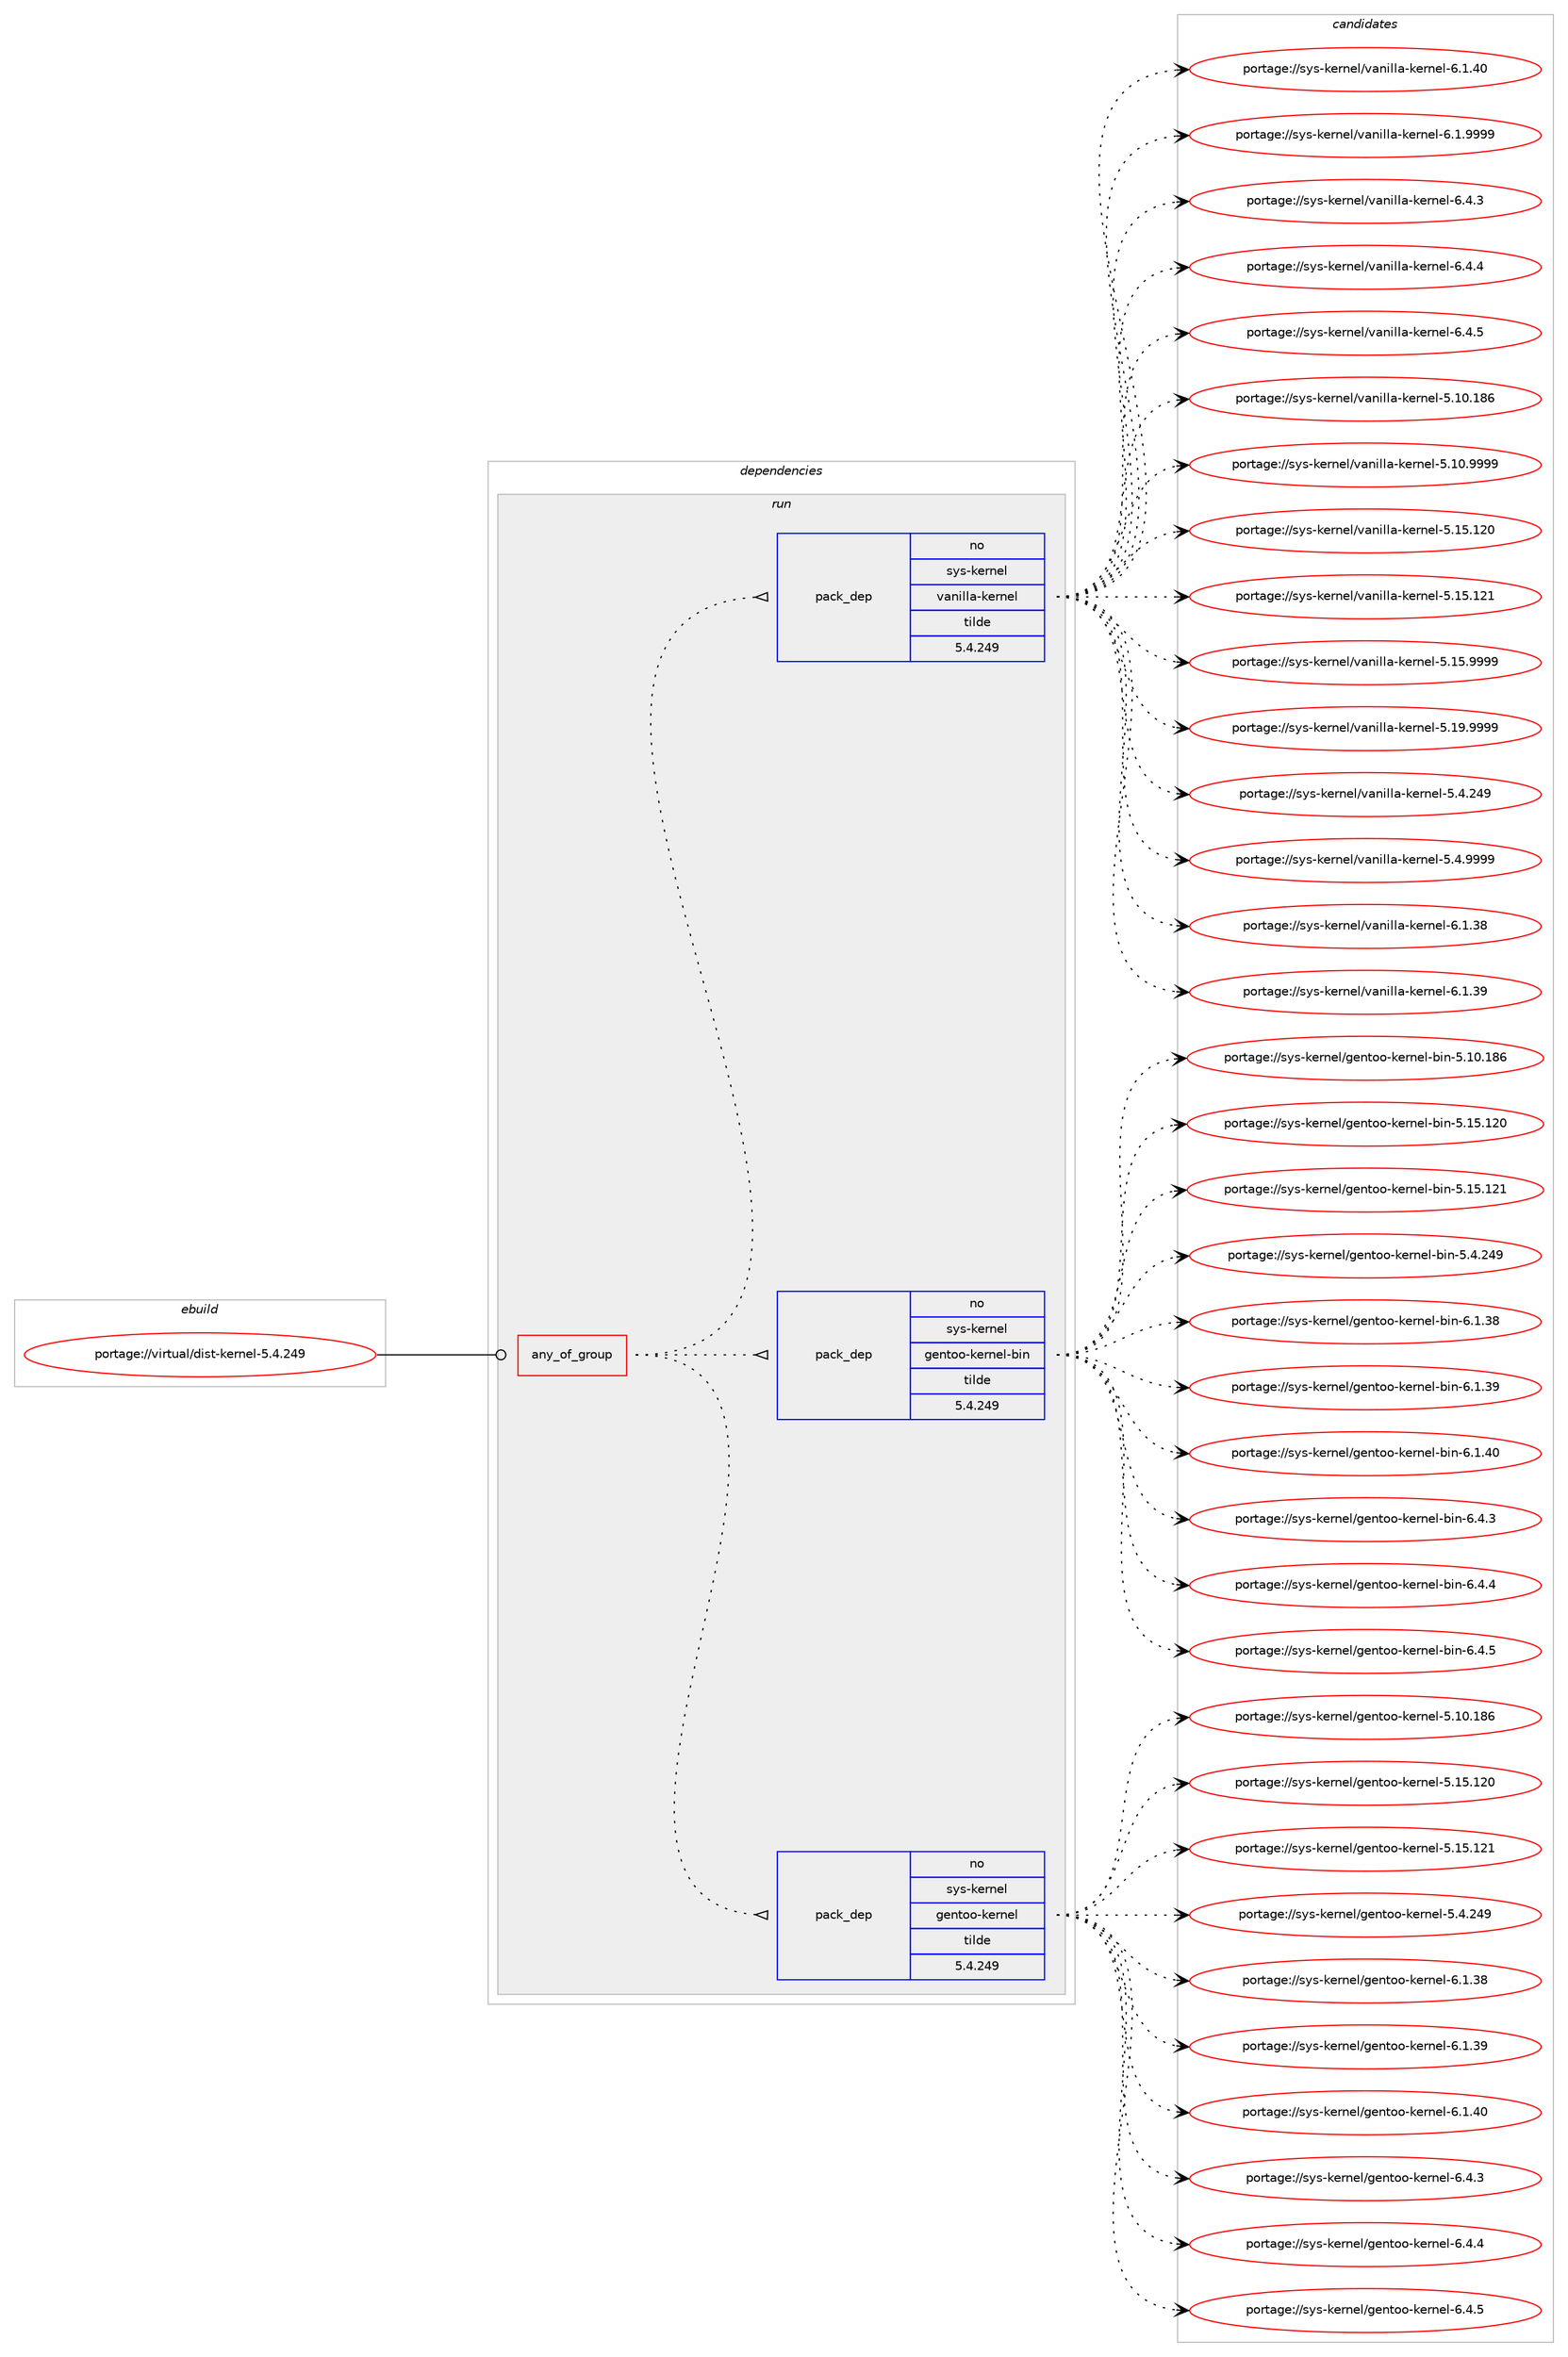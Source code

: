 digraph prolog {

# *************
# Graph options
# *************

newrank=true;
concentrate=true;
compound=true;
graph [rankdir=LR,fontname=Helvetica,fontsize=10,ranksep=1.5];#, ranksep=2.5, nodesep=0.2];
edge  [arrowhead=vee];
node  [fontname=Helvetica,fontsize=10];

# **********
# The ebuild
# **********

subgraph cluster_leftcol {
color=gray;
rank=same;
label=<<i>ebuild</i>>;
id [label="portage://virtual/dist-kernel-5.4.249", color=red, width=4, href="../virtual/dist-kernel-5.4.249.svg"];
}

# ****************
# The dependencies
# ****************

subgraph cluster_midcol {
color=gray;
label=<<i>dependencies</i>>;
subgraph cluster_compile {
fillcolor="#eeeeee";
style=filled;
label=<<i>compile</i>>;
}
subgraph cluster_compileandrun {
fillcolor="#eeeeee";
style=filled;
label=<<i>compile and run</i>>;
}
subgraph cluster_run {
fillcolor="#eeeeee";
style=filled;
label=<<i>run</i>>;
subgraph any10 {
dependency236 [label=<<TABLE BORDER="0" CELLBORDER="1" CELLSPACING="0" CELLPADDING="4"><TR><TD CELLPADDING="10">any_of_group</TD></TR></TABLE>>, shape=none, color=red];subgraph pack141 {
dependency237 [label=<<TABLE BORDER="0" CELLBORDER="1" CELLSPACING="0" CELLPADDING="4" WIDTH="220"><TR><TD ROWSPAN="6" CELLPADDING="30">pack_dep</TD></TR><TR><TD WIDTH="110">no</TD></TR><TR><TD>sys-kernel</TD></TR><TR><TD>gentoo-kernel</TD></TR><TR><TD>tilde</TD></TR><TR><TD>5.4.249</TD></TR></TABLE>>, shape=none, color=blue];
}
dependency236:e -> dependency237:w [weight=20,style="dotted",arrowhead="oinv"];
subgraph pack142 {
dependency238 [label=<<TABLE BORDER="0" CELLBORDER="1" CELLSPACING="0" CELLPADDING="4" WIDTH="220"><TR><TD ROWSPAN="6" CELLPADDING="30">pack_dep</TD></TR><TR><TD WIDTH="110">no</TD></TR><TR><TD>sys-kernel</TD></TR><TR><TD>gentoo-kernel-bin</TD></TR><TR><TD>tilde</TD></TR><TR><TD>5.4.249</TD></TR></TABLE>>, shape=none, color=blue];
}
dependency236:e -> dependency238:w [weight=20,style="dotted",arrowhead="oinv"];
subgraph pack143 {
dependency239 [label=<<TABLE BORDER="0" CELLBORDER="1" CELLSPACING="0" CELLPADDING="4" WIDTH="220"><TR><TD ROWSPAN="6" CELLPADDING="30">pack_dep</TD></TR><TR><TD WIDTH="110">no</TD></TR><TR><TD>sys-kernel</TD></TR><TR><TD>vanilla-kernel</TD></TR><TR><TD>tilde</TD></TR><TR><TD>5.4.249</TD></TR></TABLE>>, shape=none, color=blue];
}
dependency236:e -> dependency239:w [weight=20,style="dotted",arrowhead="oinv"];
}
id:e -> dependency236:w [weight=20,style="solid",arrowhead="odot"];
}
}

# **************
# The candidates
# **************

subgraph cluster_choices {
rank=same;
color=gray;
label=<<i>candidates</i>>;

subgraph choice141 {
color=black;
nodesep=1;
choice115121115451071011141101011084710310111011611111145107101114110101108455346494846495654 [label="portage://sys-kernel/gentoo-kernel-5.10.186", color=red, width=4,href="../sys-kernel/gentoo-kernel-5.10.186.svg"];
choice115121115451071011141101011084710310111011611111145107101114110101108455346495346495048 [label="portage://sys-kernel/gentoo-kernel-5.15.120", color=red, width=4,href="../sys-kernel/gentoo-kernel-5.15.120.svg"];
choice115121115451071011141101011084710310111011611111145107101114110101108455346495346495049 [label="portage://sys-kernel/gentoo-kernel-5.15.121", color=red, width=4,href="../sys-kernel/gentoo-kernel-5.15.121.svg"];
choice1151211154510710111411010110847103101110116111111451071011141101011084553465246505257 [label="portage://sys-kernel/gentoo-kernel-5.4.249", color=red, width=4,href="../sys-kernel/gentoo-kernel-5.4.249.svg"];
choice11512111545107101114110101108471031011101161111114510710111411010110845544649465156 [label="portage://sys-kernel/gentoo-kernel-6.1.38", color=red, width=4,href="../sys-kernel/gentoo-kernel-6.1.38.svg"];
choice11512111545107101114110101108471031011101161111114510710111411010110845544649465157 [label="portage://sys-kernel/gentoo-kernel-6.1.39", color=red, width=4,href="../sys-kernel/gentoo-kernel-6.1.39.svg"];
choice11512111545107101114110101108471031011101161111114510710111411010110845544649465248 [label="portage://sys-kernel/gentoo-kernel-6.1.40", color=red, width=4,href="../sys-kernel/gentoo-kernel-6.1.40.svg"];
choice115121115451071011141101011084710310111011611111145107101114110101108455446524651 [label="portage://sys-kernel/gentoo-kernel-6.4.3", color=red, width=4,href="../sys-kernel/gentoo-kernel-6.4.3.svg"];
choice115121115451071011141101011084710310111011611111145107101114110101108455446524652 [label="portage://sys-kernel/gentoo-kernel-6.4.4", color=red, width=4,href="../sys-kernel/gentoo-kernel-6.4.4.svg"];
choice115121115451071011141101011084710310111011611111145107101114110101108455446524653 [label="portage://sys-kernel/gentoo-kernel-6.4.5", color=red, width=4,href="../sys-kernel/gentoo-kernel-6.4.5.svg"];
dependency237:e -> choice115121115451071011141101011084710310111011611111145107101114110101108455346494846495654:w [style=dotted,weight="100"];
dependency237:e -> choice115121115451071011141101011084710310111011611111145107101114110101108455346495346495048:w [style=dotted,weight="100"];
dependency237:e -> choice115121115451071011141101011084710310111011611111145107101114110101108455346495346495049:w [style=dotted,weight="100"];
dependency237:e -> choice1151211154510710111411010110847103101110116111111451071011141101011084553465246505257:w [style=dotted,weight="100"];
dependency237:e -> choice11512111545107101114110101108471031011101161111114510710111411010110845544649465156:w [style=dotted,weight="100"];
dependency237:e -> choice11512111545107101114110101108471031011101161111114510710111411010110845544649465157:w [style=dotted,weight="100"];
dependency237:e -> choice11512111545107101114110101108471031011101161111114510710111411010110845544649465248:w [style=dotted,weight="100"];
dependency237:e -> choice115121115451071011141101011084710310111011611111145107101114110101108455446524651:w [style=dotted,weight="100"];
dependency237:e -> choice115121115451071011141101011084710310111011611111145107101114110101108455446524652:w [style=dotted,weight="100"];
dependency237:e -> choice115121115451071011141101011084710310111011611111145107101114110101108455446524653:w [style=dotted,weight="100"];
}
subgraph choice142 {
color=black;
nodesep=1;
choice1151211154510710111411010110847103101110116111111451071011141101011084598105110455346494846495654 [label="portage://sys-kernel/gentoo-kernel-bin-5.10.186", color=red, width=4,href="../sys-kernel/gentoo-kernel-bin-5.10.186.svg"];
choice1151211154510710111411010110847103101110116111111451071011141101011084598105110455346495346495048 [label="portage://sys-kernel/gentoo-kernel-bin-5.15.120", color=red, width=4,href="../sys-kernel/gentoo-kernel-bin-5.15.120.svg"];
choice1151211154510710111411010110847103101110116111111451071011141101011084598105110455346495346495049 [label="portage://sys-kernel/gentoo-kernel-bin-5.15.121", color=red, width=4,href="../sys-kernel/gentoo-kernel-bin-5.15.121.svg"];
choice11512111545107101114110101108471031011101161111114510710111411010110845981051104553465246505257 [label="portage://sys-kernel/gentoo-kernel-bin-5.4.249", color=red, width=4,href="../sys-kernel/gentoo-kernel-bin-5.4.249.svg"];
choice115121115451071011141101011084710310111011611111145107101114110101108459810511045544649465156 [label="portage://sys-kernel/gentoo-kernel-bin-6.1.38", color=red, width=4,href="../sys-kernel/gentoo-kernel-bin-6.1.38.svg"];
choice115121115451071011141101011084710310111011611111145107101114110101108459810511045544649465157 [label="portage://sys-kernel/gentoo-kernel-bin-6.1.39", color=red, width=4,href="../sys-kernel/gentoo-kernel-bin-6.1.39.svg"];
choice115121115451071011141101011084710310111011611111145107101114110101108459810511045544649465248 [label="portage://sys-kernel/gentoo-kernel-bin-6.1.40", color=red, width=4,href="../sys-kernel/gentoo-kernel-bin-6.1.40.svg"];
choice1151211154510710111411010110847103101110116111111451071011141101011084598105110455446524651 [label="portage://sys-kernel/gentoo-kernel-bin-6.4.3", color=red, width=4,href="../sys-kernel/gentoo-kernel-bin-6.4.3.svg"];
choice1151211154510710111411010110847103101110116111111451071011141101011084598105110455446524652 [label="portage://sys-kernel/gentoo-kernel-bin-6.4.4", color=red, width=4,href="../sys-kernel/gentoo-kernel-bin-6.4.4.svg"];
choice1151211154510710111411010110847103101110116111111451071011141101011084598105110455446524653 [label="portage://sys-kernel/gentoo-kernel-bin-6.4.5", color=red, width=4,href="../sys-kernel/gentoo-kernel-bin-6.4.5.svg"];
dependency238:e -> choice1151211154510710111411010110847103101110116111111451071011141101011084598105110455346494846495654:w [style=dotted,weight="100"];
dependency238:e -> choice1151211154510710111411010110847103101110116111111451071011141101011084598105110455346495346495048:w [style=dotted,weight="100"];
dependency238:e -> choice1151211154510710111411010110847103101110116111111451071011141101011084598105110455346495346495049:w [style=dotted,weight="100"];
dependency238:e -> choice11512111545107101114110101108471031011101161111114510710111411010110845981051104553465246505257:w [style=dotted,weight="100"];
dependency238:e -> choice115121115451071011141101011084710310111011611111145107101114110101108459810511045544649465156:w [style=dotted,weight="100"];
dependency238:e -> choice115121115451071011141101011084710310111011611111145107101114110101108459810511045544649465157:w [style=dotted,weight="100"];
dependency238:e -> choice115121115451071011141101011084710310111011611111145107101114110101108459810511045544649465248:w [style=dotted,weight="100"];
dependency238:e -> choice1151211154510710111411010110847103101110116111111451071011141101011084598105110455446524651:w [style=dotted,weight="100"];
dependency238:e -> choice1151211154510710111411010110847103101110116111111451071011141101011084598105110455446524652:w [style=dotted,weight="100"];
dependency238:e -> choice1151211154510710111411010110847103101110116111111451071011141101011084598105110455446524653:w [style=dotted,weight="100"];
}
subgraph choice143 {
color=black;
nodesep=1;
choice1151211154510710111411010110847118971101051081089745107101114110101108455346494846495654 [label="portage://sys-kernel/vanilla-kernel-5.10.186", color=red, width=4,href="../sys-kernel/vanilla-kernel-5.10.186.svg"];
choice115121115451071011141101011084711897110105108108974510710111411010110845534649484657575757 [label="portage://sys-kernel/vanilla-kernel-5.10.9999", color=red, width=4,href="../sys-kernel/vanilla-kernel-5.10.9999.svg"];
choice1151211154510710111411010110847118971101051081089745107101114110101108455346495346495048 [label="portage://sys-kernel/vanilla-kernel-5.15.120", color=red, width=4,href="../sys-kernel/vanilla-kernel-5.15.120.svg"];
choice1151211154510710111411010110847118971101051081089745107101114110101108455346495346495049 [label="portage://sys-kernel/vanilla-kernel-5.15.121", color=red, width=4,href="../sys-kernel/vanilla-kernel-5.15.121.svg"];
choice115121115451071011141101011084711897110105108108974510710111411010110845534649534657575757 [label="portage://sys-kernel/vanilla-kernel-5.15.9999", color=red, width=4,href="../sys-kernel/vanilla-kernel-5.15.9999.svg"];
choice115121115451071011141101011084711897110105108108974510710111411010110845534649574657575757 [label="portage://sys-kernel/vanilla-kernel-5.19.9999", color=red, width=4,href="../sys-kernel/vanilla-kernel-5.19.9999.svg"];
choice11512111545107101114110101108471189711010510810897451071011141101011084553465246505257 [label="portage://sys-kernel/vanilla-kernel-5.4.249", color=red, width=4,href="../sys-kernel/vanilla-kernel-5.4.249.svg"];
choice1151211154510710111411010110847118971101051081089745107101114110101108455346524657575757 [label="portage://sys-kernel/vanilla-kernel-5.4.9999", color=red, width=4,href="../sys-kernel/vanilla-kernel-5.4.9999.svg"];
choice115121115451071011141101011084711897110105108108974510710111411010110845544649465156 [label="portage://sys-kernel/vanilla-kernel-6.1.38", color=red, width=4,href="../sys-kernel/vanilla-kernel-6.1.38.svg"];
choice115121115451071011141101011084711897110105108108974510710111411010110845544649465157 [label="portage://sys-kernel/vanilla-kernel-6.1.39", color=red, width=4,href="../sys-kernel/vanilla-kernel-6.1.39.svg"];
choice115121115451071011141101011084711897110105108108974510710111411010110845544649465248 [label="portage://sys-kernel/vanilla-kernel-6.1.40", color=red, width=4,href="../sys-kernel/vanilla-kernel-6.1.40.svg"];
choice1151211154510710111411010110847118971101051081089745107101114110101108455446494657575757 [label="portage://sys-kernel/vanilla-kernel-6.1.9999", color=red, width=4,href="../sys-kernel/vanilla-kernel-6.1.9999.svg"];
choice1151211154510710111411010110847118971101051081089745107101114110101108455446524651 [label="portage://sys-kernel/vanilla-kernel-6.4.3", color=red, width=4,href="../sys-kernel/vanilla-kernel-6.4.3.svg"];
choice1151211154510710111411010110847118971101051081089745107101114110101108455446524652 [label="portage://sys-kernel/vanilla-kernel-6.4.4", color=red, width=4,href="../sys-kernel/vanilla-kernel-6.4.4.svg"];
choice1151211154510710111411010110847118971101051081089745107101114110101108455446524653 [label="portage://sys-kernel/vanilla-kernel-6.4.5", color=red, width=4,href="../sys-kernel/vanilla-kernel-6.4.5.svg"];
dependency239:e -> choice1151211154510710111411010110847118971101051081089745107101114110101108455346494846495654:w [style=dotted,weight="100"];
dependency239:e -> choice115121115451071011141101011084711897110105108108974510710111411010110845534649484657575757:w [style=dotted,weight="100"];
dependency239:e -> choice1151211154510710111411010110847118971101051081089745107101114110101108455346495346495048:w [style=dotted,weight="100"];
dependency239:e -> choice1151211154510710111411010110847118971101051081089745107101114110101108455346495346495049:w [style=dotted,weight="100"];
dependency239:e -> choice115121115451071011141101011084711897110105108108974510710111411010110845534649534657575757:w [style=dotted,weight="100"];
dependency239:e -> choice115121115451071011141101011084711897110105108108974510710111411010110845534649574657575757:w [style=dotted,weight="100"];
dependency239:e -> choice11512111545107101114110101108471189711010510810897451071011141101011084553465246505257:w [style=dotted,weight="100"];
dependency239:e -> choice1151211154510710111411010110847118971101051081089745107101114110101108455346524657575757:w [style=dotted,weight="100"];
dependency239:e -> choice115121115451071011141101011084711897110105108108974510710111411010110845544649465156:w [style=dotted,weight="100"];
dependency239:e -> choice115121115451071011141101011084711897110105108108974510710111411010110845544649465157:w [style=dotted,weight="100"];
dependency239:e -> choice115121115451071011141101011084711897110105108108974510710111411010110845544649465248:w [style=dotted,weight="100"];
dependency239:e -> choice1151211154510710111411010110847118971101051081089745107101114110101108455446494657575757:w [style=dotted,weight="100"];
dependency239:e -> choice1151211154510710111411010110847118971101051081089745107101114110101108455446524651:w [style=dotted,weight="100"];
dependency239:e -> choice1151211154510710111411010110847118971101051081089745107101114110101108455446524652:w [style=dotted,weight="100"];
dependency239:e -> choice1151211154510710111411010110847118971101051081089745107101114110101108455446524653:w [style=dotted,weight="100"];
}
}

}
